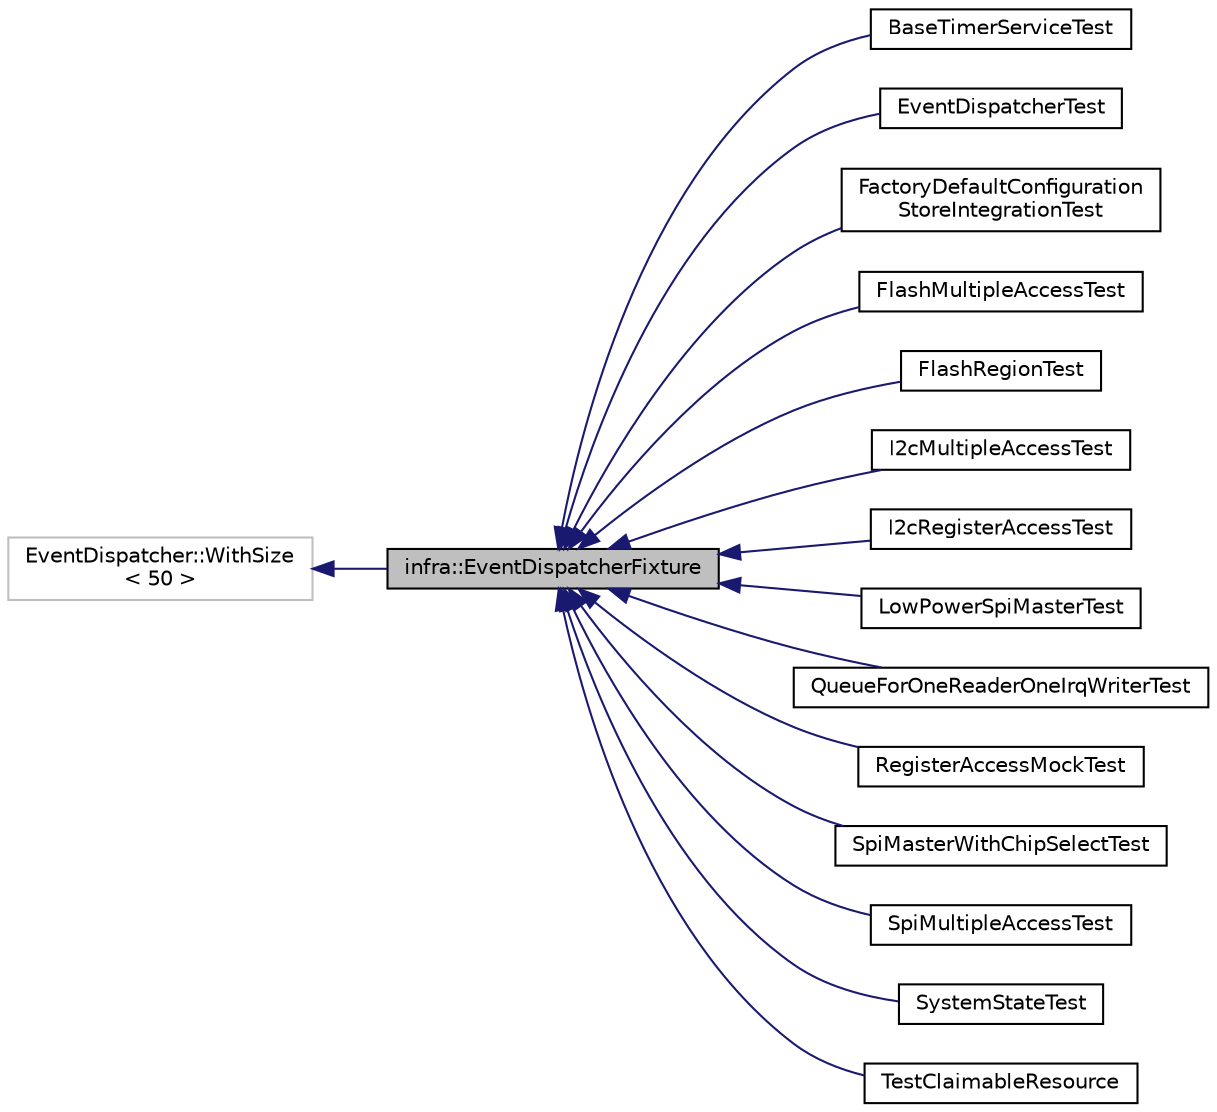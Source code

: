 digraph "infra::EventDispatcherFixture"
{
 // INTERACTIVE_SVG=YES
  edge [fontname="Helvetica",fontsize="10",labelfontname="Helvetica",labelfontsize="10"];
  node [fontname="Helvetica",fontsize="10",shape=record];
  rankdir="LR";
  Node0 [label="infra::EventDispatcherFixture",height=0.2,width=0.4,color="black", fillcolor="grey75", style="filled", fontcolor="black"];
  Node1 -> Node0 [dir="back",color="midnightblue",fontsize="10",style="solid",fontname="Helvetica"];
  Node1 [label="EventDispatcher::WithSize\l\< 50 \>",height=0.2,width=0.4,color="grey75", fillcolor="white", style="filled"];
  Node0 -> Node2 [dir="back",color="midnightblue",fontsize="10",style="solid",fontname="Helvetica"];
  Node2 [label="BaseTimerServiceTest",height=0.2,width=0.4,color="black", fillcolor="white", style="filled",URL="$d1/d11/class_base_timer_service_test.html"];
  Node0 -> Node3 [dir="back",color="midnightblue",fontsize="10",style="solid",fontname="Helvetica"];
  Node3 [label="EventDispatcherTest",height=0.2,width=0.4,color="black", fillcolor="white", style="filled",URL="$db/deb/class_event_dispatcher_test.html"];
  Node0 -> Node4 [dir="back",color="midnightblue",fontsize="10",style="solid",fontname="Helvetica"];
  Node4 [label="FactoryDefaultConfiguration\lStoreIntegrationTest",height=0.2,width=0.4,color="black", fillcolor="white", style="filled",URL="$da/d82/class_factory_default_configuration_store_integration_test.html"];
  Node0 -> Node5 [dir="back",color="midnightblue",fontsize="10",style="solid",fontname="Helvetica"];
  Node5 [label="FlashMultipleAccessTest",height=0.2,width=0.4,color="black", fillcolor="white", style="filled",URL="$d5/dd0/class_flash_multiple_access_test.html"];
  Node0 -> Node6 [dir="back",color="midnightblue",fontsize="10",style="solid",fontname="Helvetica"];
  Node6 [label="FlashRegionTest",height=0.2,width=0.4,color="black", fillcolor="white", style="filled",URL="$d4/d79/class_flash_region_test.html"];
  Node0 -> Node7 [dir="back",color="midnightblue",fontsize="10",style="solid",fontname="Helvetica"];
  Node7 [label="I2cMultipleAccessTest",height=0.2,width=0.4,color="black", fillcolor="white", style="filled",URL="$d5/de1/class_i2c_multiple_access_test.html"];
  Node0 -> Node8 [dir="back",color="midnightblue",fontsize="10",style="solid",fontname="Helvetica"];
  Node8 [label="I2cRegisterAccessTest",height=0.2,width=0.4,color="black", fillcolor="white", style="filled",URL="$dc/d3b/class_i2c_register_access_test.html"];
  Node0 -> Node9 [dir="back",color="midnightblue",fontsize="10",style="solid",fontname="Helvetica"];
  Node9 [label="LowPowerSpiMasterTest",height=0.2,width=0.4,color="black", fillcolor="white", style="filled",URL="$d0/dff/class_low_power_spi_master_test.html"];
  Node0 -> Node10 [dir="back",color="midnightblue",fontsize="10",style="solid",fontname="Helvetica"];
  Node10 [label="QueueForOneReaderOneIrqWriterTest",height=0.2,width=0.4,color="black", fillcolor="white", style="filled",URL="$d6/d48/class_queue_for_one_reader_one_irq_writer_test.html"];
  Node0 -> Node11 [dir="back",color="midnightblue",fontsize="10",style="solid",fontname="Helvetica"];
  Node11 [label="RegisterAccessMockTest",height=0.2,width=0.4,color="black", fillcolor="white", style="filled",URL="$da/d53/class_register_access_mock_test.html"];
  Node0 -> Node12 [dir="back",color="midnightblue",fontsize="10",style="solid",fontname="Helvetica"];
  Node12 [label="SpiMasterWithChipSelectTest",height=0.2,width=0.4,color="black", fillcolor="white", style="filled",URL="$dd/d43/class_spi_master_with_chip_select_test.html"];
  Node0 -> Node13 [dir="back",color="midnightblue",fontsize="10",style="solid",fontname="Helvetica"];
  Node13 [label="SpiMultipleAccessTest",height=0.2,width=0.4,color="black", fillcolor="white", style="filled",URL="$d3/d80/class_spi_multiple_access_test.html"];
  Node0 -> Node14 [dir="back",color="midnightblue",fontsize="10",style="solid",fontname="Helvetica"];
  Node14 [label="SystemStateTest",height=0.2,width=0.4,color="black", fillcolor="white", style="filled",URL="$d8/dca/class_system_state_test.html"];
  Node0 -> Node15 [dir="back",color="midnightblue",fontsize="10",style="solid",fontname="Helvetica"];
  Node15 [label="TestClaimableResource",height=0.2,width=0.4,color="black", fillcolor="white", style="filled",URL="$d6/def/class_test_claimable_resource.html"];
}
